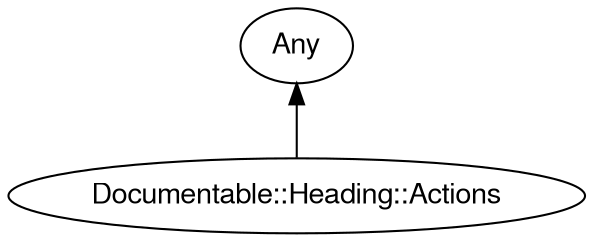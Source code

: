 digraph "perl6-type-graph" {
    rankdir=BT;
    splines=polyline;
    overlap=false; 
    // Types
    "Documentable::Heading::Actions" [color="#000000", fontcolor="#000000", href="/type/Documentable::Heading::Actions", fontname="FreeSans"];
    "Any" [color="#000000", fontcolor="#000000", href="/type/Any", fontname="FreeSans"];

    // Superclasses
    "Documentable::Heading::Actions" -> "Any" [color="#000000"];

    // Roles
}
